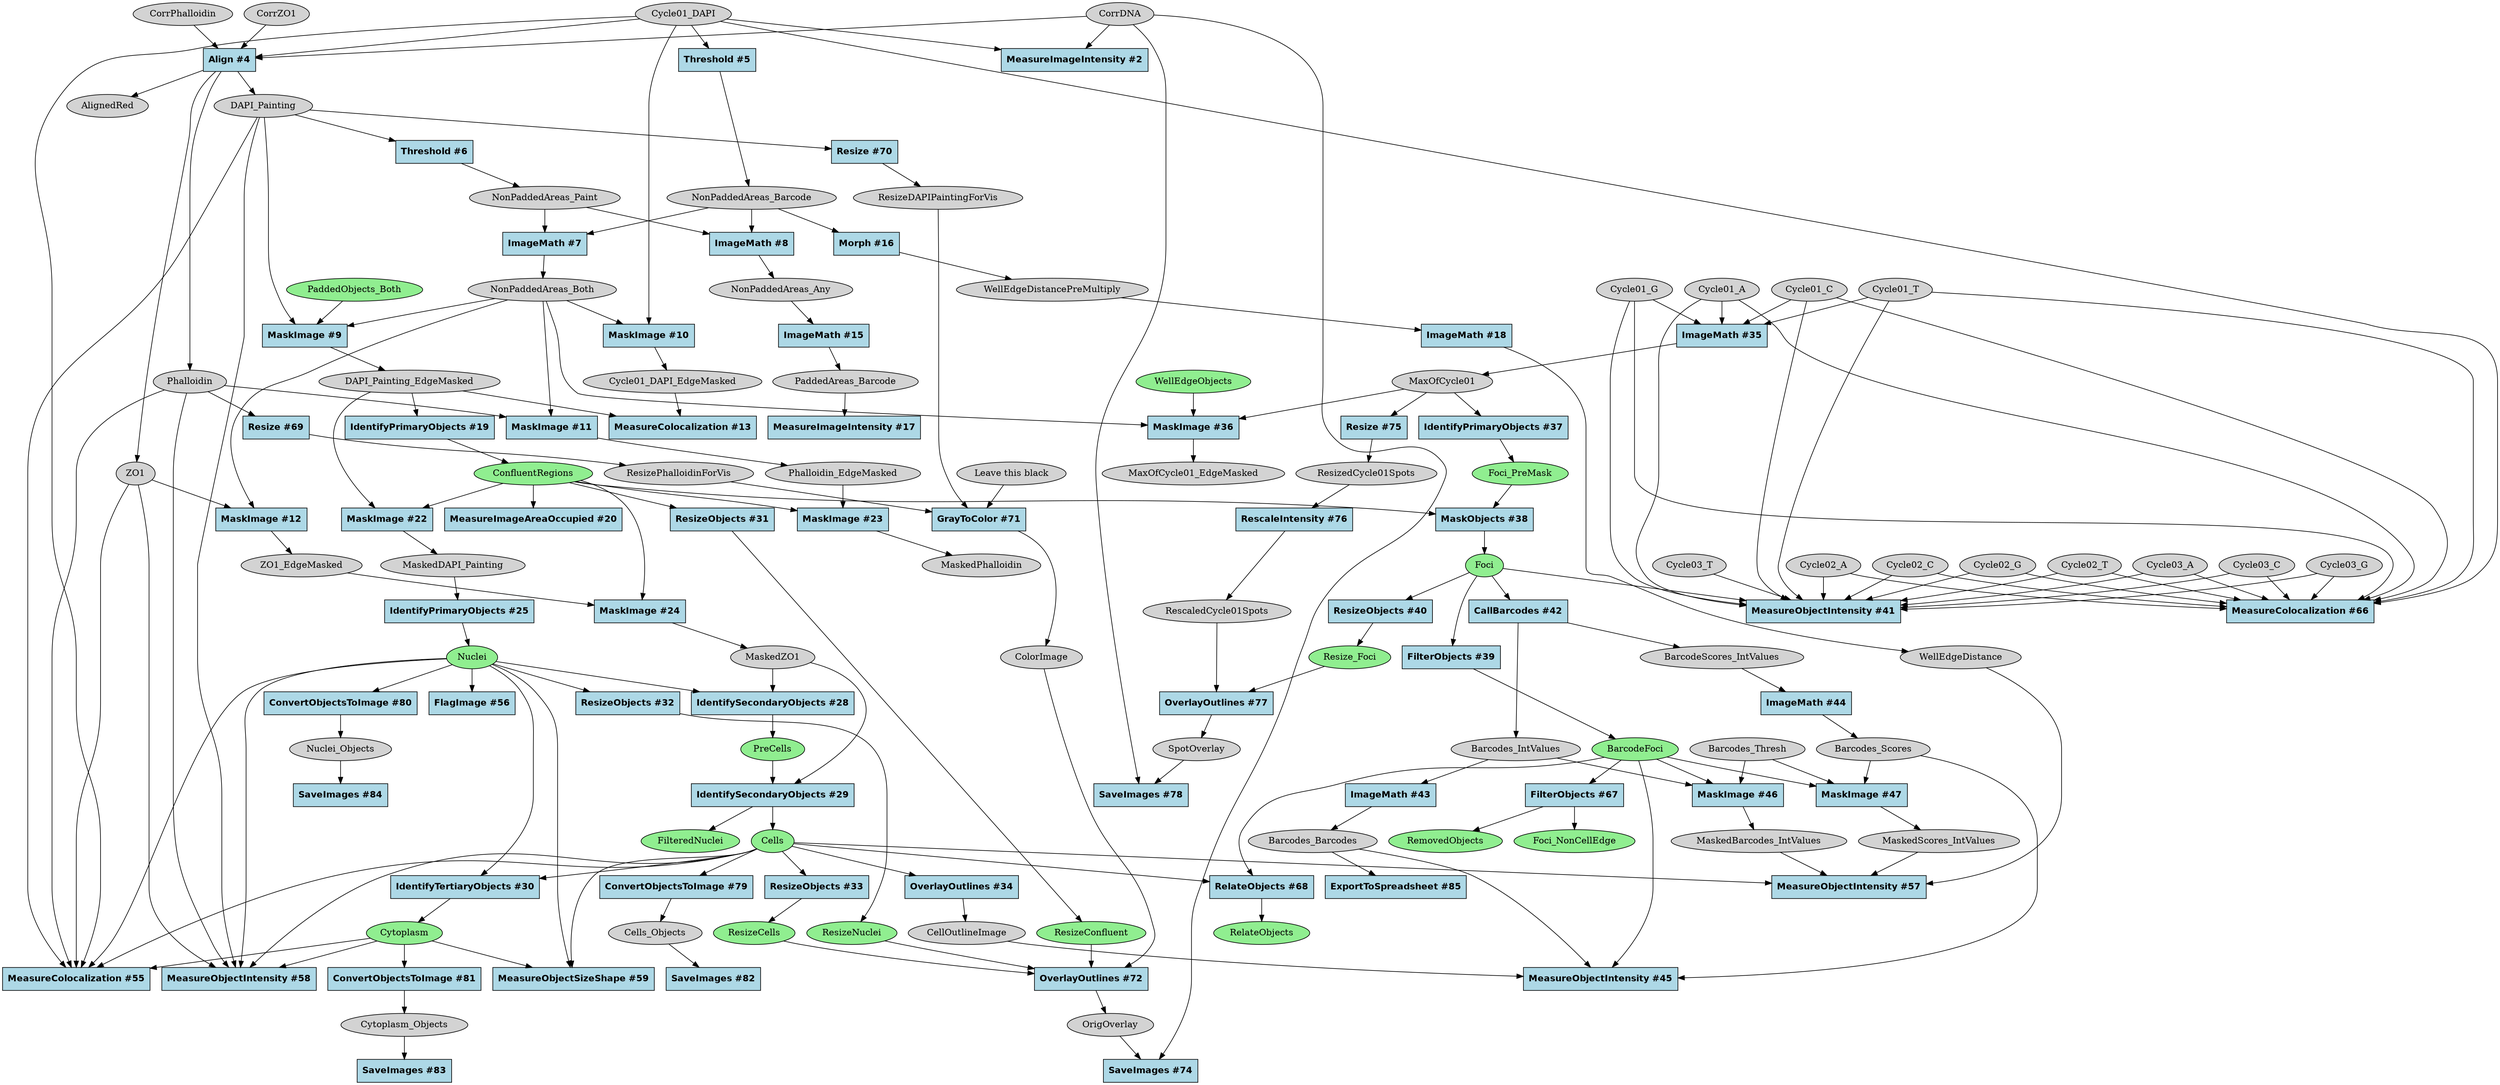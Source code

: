 strict digraph {
"image__Leave this black" [type=image, label="Leave this black", shape=ellipse, style=filled, fillcolor=lightgray];
Align_d0c009c5 [type=module, label="Align #4", module_name=Align, module_num=4, original_num=4, stable_id="Align_d0c009c5", enabled=True, shape=box, style=filled, fontname="Helvetica-Bold", fillcolor=lightblue];
CallBarcodes_bc36b96a [type=module, label="CallBarcodes #42", module_name=CallBarcodes, module_num=42, original_num=42, stable_id="CallBarcodes_bc36b96a", enabled=True, shape=box, style=filled, fontname="Helvetica-Bold", fillcolor=lightblue];
ConvertObjectsToImage_3c1046f2 [type=module, label="ConvertObjectsToImage #79", module_name=ConvertObjectsToImage, module_num=79, original_num=79, stable_id="ConvertObjectsToImage_3c1046f2", enabled=True, shape=box, style=filled, fontname="Helvetica-Bold", fillcolor=lightblue];
ConvertObjectsToImage_51f82f98 [type=module, label="ConvertObjectsToImage #81", module_name=ConvertObjectsToImage, module_num=81, original_num=81, stable_id="ConvertObjectsToImage_51f82f98", enabled=True, shape=box, style=filled, fontname="Helvetica-Bold", fillcolor=lightblue];
ConvertObjectsToImage_f0cc435 [type=module, label="ConvertObjectsToImage #80", module_name=ConvertObjectsToImage, module_num=80, original_num=80, stable_id="ConvertObjectsToImage_f0cc435", enabled=True, shape=box, style=filled, fontname="Helvetica-Bold", fillcolor=lightblue];
ExportToSpreadsheet_1de119ea [type=module, label="ExportToSpreadsheet #85", module_name=ExportToSpreadsheet, module_num=85, original_num=85, stable_id="ExportToSpreadsheet_1de119ea", enabled=True, shape=box, style=filled, fontname="Helvetica-Bold", fillcolor=lightblue];
FilterObjects_a0d8b12f [type=module, label="FilterObjects #39", module_name=FilterObjects, module_num=39, original_num=39, stable_id="FilterObjects_a0d8b12f", enabled=True, shape=box, style=filled, fontname="Helvetica-Bold", fillcolor=lightblue];
FilterObjects_e8d31de3 [type=module, label="FilterObjects #67", module_name=FilterObjects, module_num=67, original_num=67, stable_id="FilterObjects_e8d31de3", enabled=True, shape=box, style=filled, fontname="Helvetica-Bold", fillcolor=lightblue];
FlagImage_3d76eed3 [type=module, label="FlagImage #56", module_name=FlagImage, module_num=56, original_num=56, stable_id="FlagImage_3d76eed3", enabled=True, shape=box, style=filled, fontname="Helvetica-Bold", fillcolor=lightblue];
GrayToColor_e2eac13e [type=module, label="GrayToColor #71", module_name=GrayToColor, module_num=71, original_num=71, stable_id="GrayToColor_e2eac13e", enabled=True, shape=box, style=filled, fontname="Helvetica-Bold", fillcolor=lightblue];
IdentifyPrimaryObjects_469f5b43 [type=module, label="IdentifyPrimaryObjects #25", module_name=IdentifyPrimaryObjects, module_num=25, original_num=25, stable_id="IdentifyPrimaryObjects_469f5b43", enabled=True, shape=box, style=filled, fontname="Helvetica-Bold", fillcolor=lightblue];
IdentifyPrimaryObjects_61616503 [type=module, label="IdentifyPrimaryObjects #19", module_name=IdentifyPrimaryObjects, module_num=19, original_num=19, stable_id="IdentifyPrimaryObjects_61616503", enabled=True, shape=box, style=filled, fontname="Helvetica-Bold", fillcolor=lightblue];
IdentifyPrimaryObjects_c40746df [type=module, label="IdentifyPrimaryObjects #37", module_name=IdentifyPrimaryObjects, module_num=37, original_num=37, stable_id="IdentifyPrimaryObjects_c40746df", enabled=True, shape=box, style=filled, fontname="Helvetica-Bold", fillcolor=lightblue];
IdentifySecondaryObjects_7ee30c54 [type=module, label="IdentifySecondaryObjects #29", module_name=IdentifySecondaryObjects, module_num=29, original_num=29, stable_id="IdentifySecondaryObjects_7ee30c54", enabled=True, shape=box, style=filled, fontname="Helvetica-Bold", fillcolor=lightblue];
IdentifySecondaryObjects_e49539f5 [type=module, label="IdentifySecondaryObjects #28", module_name=IdentifySecondaryObjects, module_num=28, original_num=28, stable_id="IdentifySecondaryObjects_e49539f5", enabled=True, shape=box, style=filled, fontname="Helvetica-Bold", fillcolor=lightblue];
IdentifyTertiaryObjects_ac7b69a9 [type=module, label="IdentifyTertiaryObjects #30", module_name=IdentifyTertiaryObjects, module_num=30, original_num=30, stable_id="IdentifyTertiaryObjects_ac7b69a9", enabled=True, shape=box, style=filled, fontname="Helvetica-Bold", fillcolor=lightblue];
ImageMath_1533b2a0 [type=module, label="ImageMath #43", module_name=ImageMath, module_num=43, original_num=43, stable_id="ImageMath_1533b2a0", enabled=True, shape=box, style=filled, fontname="Helvetica-Bold", fillcolor=lightblue];
ImageMath_280c71d2 [type=module, label="ImageMath #15", module_name=ImageMath, module_num=15, original_num=15, stable_id="ImageMath_280c71d2", enabled=True, shape=box, style=filled, fontname="Helvetica-Bold", fillcolor=lightblue];
ImageMath_500bfcca [type=module, label="ImageMath #7", module_name=ImageMath, module_num=7, original_num=7, stable_id="ImageMath_500bfcca", enabled=True, shape=box, style=filled, fontname="Helvetica-Bold", fillcolor=lightblue];
ImageMath_71d8e604 [type=module, label="ImageMath #18", module_name=ImageMath, module_num=18, original_num=18, stable_id="ImageMath_71d8e604", enabled=True, shape=box, style=filled, fontname="Helvetica-Bold", fillcolor=lightblue];
ImageMath_76ebca63 [type=module, label="ImageMath #8", module_name=ImageMath, module_num=8, original_num=8, stable_id="ImageMath_76ebca63", enabled=True, shape=box, style=filled, fontname="Helvetica-Bold", fillcolor=lightblue];
ImageMath_82709eb0 [type=module, label="ImageMath #35", module_name=ImageMath, module_num=35, original_num=35, stable_id="ImageMath_82709eb0", enabled=True, shape=box, style=filled, fontname="Helvetica-Bold", fillcolor=lightblue];
ImageMath_fd494492 [type=module, label="ImageMath #44", module_name=ImageMath, module_num=44, original_num=44, stable_id="ImageMath_fd494492", enabled=True, shape=box, style=filled, fontname="Helvetica-Bold", fillcolor=lightblue];
MaskImage_1c28bd3a [type=module, label="MaskImage #47", module_name=MaskImage, module_num=47, original_num=47, stable_id="MaskImage_1c28bd3a", enabled=True, shape=box, style=filled, fontname="Helvetica-Bold", fillcolor=lightblue];
MaskImage_37983b23 [type=module, label="MaskImage #24", module_name=MaskImage, module_num=24, original_num=24, stable_id="MaskImage_37983b23", enabled=True, shape=box, style=filled, fontname="Helvetica-Bold", fillcolor=lightblue];
MaskImage_5611c620 [type=module, label="MaskImage #46", module_name=MaskImage, module_num=46, original_num=46, stable_id="MaskImage_5611c620", enabled=True, shape=box, style=filled, fontname="Helvetica-Bold", fillcolor=lightblue];
MaskImage_5b78475 [type=module, label="MaskImage #36", module_name=MaskImage, module_num=36, original_num=36, stable_id="MaskImage_5b78475", enabled=True, shape=box, style=filled, fontname="Helvetica-Bold", fillcolor=lightblue];
MaskImage_877fe076 [type=module, label="MaskImage #12", module_name=MaskImage, module_num=12, original_num=12, stable_id="MaskImage_877fe076", enabled=True, shape=box, style=filled, fontname="Helvetica-Bold", fillcolor=lightblue];
MaskImage_8db1ea12 [type=module, label="MaskImage #9", module_name=MaskImage, module_num=9, original_num=9, stable_id="MaskImage_8db1ea12", enabled=True, shape=box, style=filled, fontname="Helvetica-Bold", fillcolor=lightblue];
MaskImage_b527d157 [type=module, label="MaskImage #10", module_name=MaskImage, module_num=10, original_num=10, stable_id="MaskImage_b527d157", enabled=True, shape=box, style=filled, fontname="Helvetica-Bold", fillcolor=lightblue];
MaskImage_da1549b4 [type=module, label="MaskImage #11", module_name=MaskImage, module_num=11, original_num=11, stable_id="MaskImage_da1549b4", enabled=True, shape=box, style=filled, fontname="Helvetica-Bold", fillcolor=lightblue];
MaskImage_e05533c6 [type=module, label="MaskImage #22", module_name=MaskImage, module_num=22, original_num=22, stable_id="MaskImage_e05533c6", enabled=True, shape=box, style=filled, fontname="Helvetica-Bold", fillcolor=lightblue];
MaskImage_fee3a5da [type=module, label="MaskImage #23", module_name=MaskImage, module_num=23, original_num=23, stable_id="MaskImage_fee3a5da", enabled=True, shape=box, style=filled, fontname="Helvetica-Bold", fillcolor=lightblue];
MaskObjects_cc9b4af4 [type=module, label="MaskObjects #38", module_name=MaskObjects, module_num=38, original_num=38, stable_id="MaskObjects_cc9b4af4", enabled=True, shape=box, style=filled, fontname="Helvetica-Bold", fillcolor=lightblue];
MeasureColocalization_11dc7f83 [type=module, label="MeasureColocalization #13", module_name=MeasureColocalization, module_num=13, original_num=13, stable_id="MeasureColocalization_11dc7f83", enabled=True, shape=box, style=filled, fontname="Helvetica-Bold", fillcolor=lightblue];
MeasureColocalization_42947605 [type=module, label="MeasureColocalization #66", module_name=MeasureColocalization, module_num=66, original_num=66, stable_id="MeasureColocalization_42947605", enabled=True, shape=box, style=filled, fontname="Helvetica-Bold", fillcolor=lightblue];
MeasureColocalization_b64ad458 [type=module, label="MeasureColocalization #55", module_name=MeasureColocalization, module_num=55, original_num=55, stable_id="MeasureColocalization_b64ad458", enabled=True, shape=box, style=filled, fontname="Helvetica-Bold", fillcolor=lightblue];
MeasureImageAreaOccupied_6bb28693 [type=module, label="MeasureImageAreaOccupied #20", module_name=MeasureImageAreaOccupied, module_num=20, original_num=20, stable_id="MeasureImageAreaOccupied_6bb28693", enabled=True, shape=box, style=filled, fontname="Helvetica-Bold", fillcolor=lightblue];
MeasureImageIntensity_b80df925 [type=module, label="MeasureImageIntensity #2", module_name=MeasureImageIntensity, module_num=2, original_num=2, stable_id="MeasureImageIntensity_b80df925", enabled=True, shape=box, style=filled, fontname="Helvetica-Bold", fillcolor=lightblue];
MeasureImageIntensity_cd880b23 [type=module, label="MeasureImageIntensity #17", module_name=MeasureImageIntensity, module_num=17, original_num=17, stable_id="MeasureImageIntensity_cd880b23", enabled=True, shape=box, style=filled, fontname="Helvetica-Bold", fillcolor=lightblue];
MeasureObjectIntensity_40d9dc39 [type=module, label="MeasureObjectIntensity #41", module_name=MeasureObjectIntensity, module_num=41, original_num=41, stable_id="MeasureObjectIntensity_40d9dc39", enabled=True, shape=box, style=filled, fontname="Helvetica-Bold", fillcolor=lightblue];
MeasureObjectIntensity_5adac90b [type=module, label="MeasureObjectIntensity #57", module_name=MeasureObjectIntensity, module_num=57, original_num=57, stable_id="MeasureObjectIntensity_5adac90b", enabled=True, shape=box, style=filled, fontname="Helvetica-Bold", fillcolor=lightblue];
MeasureObjectIntensity_93a3ea7d [type=module, label="MeasureObjectIntensity #58", module_name=MeasureObjectIntensity, module_num=58, original_num=58, stable_id="MeasureObjectIntensity_93a3ea7d", enabled=True, shape=box, style=filled, fontname="Helvetica-Bold", fillcolor=lightblue];
MeasureObjectIntensity_f0c4470c [type=module, label="MeasureObjectIntensity #45", module_name=MeasureObjectIntensity, module_num=45, original_num=45, stable_id="MeasureObjectIntensity_f0c4470c", enabled=True, shape=box, style=filled, fontname="Helvetica-Bold", fillcolor=lightblue];
MeasureObjectSizeShape_33e152a1 [type=module, label="MeasureObjectSizeShape #59", module_name=MeasureObjectSizeShape, module_num=59, original_num=59, stable_id="MeasureObjectSizeShape_33e152a1", enabled=True, shape=box, style=filled, fontname="Helvetica-Bold", fillcolor=lightblue];
Morph_f5cbf7cb [type=module, label="Morph #16", module_name=Morph, module_num=16, original_num=16, stable_id="Morph_f5cbf7cb", enabled=True, shape=box, style=filled, fontname="Helvetica-Bold", fillcolor=lightblue];
OverlayOutlines_5eab99c7 [type=module, label="OverlayOutlines #77", module_name=OverlayOutlines, module_num=77, original_num=77, stable_id="OverlayOutlines_5eab99c7", enabled=True, shape=box, style=filled, fontname="Helvetica-Bold", fillcolor=lightblue];
OverlayOutlines_61a2679e [type=module, label="OverlayOutlines #34", module_name=OverlayOutlines, module_num=34, original_num=34, stable_id="OverlayOutlines_61a2679e", enabled=True, shape=box, style=filled, fontname="Helvetica-Bold", fillcolor=lightblue];
OverlayOutlines_cfebace4 [type=module, label="OverlayOutlines #72", module_name=OverlayOutlines, module_num=72, original_num=72, stable_id="OverlayOutlines_cfebace4", enabled=True, shape=box, style=filled, fontname="Helvetica-Bold", fillcolor=lightblue];
RelateObjects_fcb38012 [type=module, label="RelateObjects #68", module_name=RelateObjects, module_num=68, original_num=68, stable_id="RelateObjects_fcb38012", enabled=True, shape=box, style=filled, fontname="Helvetica-Bold", fillcolor=lightblue];
RescaleIntensity_f3506eb1 [type=module, label="RescaleIntensity #76", module_name=RescaleIntensity, module_num=76, original_num=76, stable_id="RescaleIntensity_f3506eb1", enabled=True, shape=box, style=filled, fontname="Helvetica-Bold", fillcolor=lightblue];
ResizeObjects_184fe8c2 [type=module, label="ResizeObjects #31", module_name=ResizeObjects, module_num=31, original_num=31, stable_id="ResizeObjects_184fe8c2", enabled=True, shape=box, style=filled, fontname="Helvetica-Bold", fillcolor=lightblue];
ResizeObjects_29dfc2dc [type=module, label="ResizeObjects #40", module_name=ResizeObjects, module_num=40, original_num=40, stable_id="ResizeObjects_29dfc2dc", enabled=True, shape=box, style=filled, fontname="Helvetica-Bold", fillcolor=lightblue];
ResizeObjects_4d4d450 [type=module, label="ResizeObjects #33", module_name=ResizeObjects, module_num=33, original_num=33, stable_id="ResizeObjects_4d4d450", enabled=True, shape=box, style=filled, fontname="Helvetica-Bold", fillcolor=lightblue];
ResizeObjects_a180598e [type=module, label="ResizeObjects #32", module_name=ResizeObjects, module_num=32, original_num=32, stable_id="ResizeObjects_a180598e", enabled=True, shape=box, style=filled, fontname="Helvetica-Bold", fillcolor=lightblue];
Resize_8b00446f [type=module, label="Resize #69", module_name=Resize, module_num=69, original_num=69, stable_id="Resize_8b00446f", enabled=True, shape=box, style=filled, fontname="Helvetica-Bold", fillcolor=lightblue];
Resize_ad058f57 [type=module, label="Resize #70", module_name=Resize, module_num=70, original_num=70, stable_id="Resize_ad058f57", enabled=True, shape=box, style=filled, fontname="Helvetica-Bold", fillcolor=lightblue];
Resize_b7f4005c [type=module, label="Resize #75", module_name=Resize, module_num=75, original_num=75, stable_id="Resize_b7f4005c", enabled=True, shape=box, style=filled, fontname="Helvetica-Bold", fillcolor=lightblue];
SaveImages_22818067 [type=module, label="SaveImages #82", module_name=SaveImages, module_num=82, original_num=82, stable_id="SaveImages_22818067", enabled=True, shape=box, style=filled, fontname="Helvetica-Bold", fillcolor=lightblue];
SaveImages_2c5c819a [type=module, label="SaveImages #84", module_name=SaveImages, module_num=84, original_num=84, stable_id="SaveImages_2c5c819a", enabled=True, shape=box, style=filled, fontname="Helvetica-Bold", fillcolor=lightblue];
SaveImages_bef43005 [type=module, label="SaveImages #78", module_name=SaveImages, module_num=78, original_num=78, stable_id="SaveImages_bef43005", enabled=True, shape=box, style=filled, fontname="Helvetica-Bold", fillcolor=lightblue];
SaveImages_c7ae0a8c [type=module, label="SaveImages #74", module_name=SaveImages, module_num=74, original_num=74, stable_id="SaveImages_c7ae0a8c", enabled=True, shape=box, style=filled, fontname="Helvetica-Bold", fillcolor=lightblue];
SaveImages_e910b9eb [type=module, label="SaveImages #83", module_name=SaveImages, module_num=83, original_num=83, stable_id="SaveImages_e910b9eb", enabled=True, shape=box, style=filled, fontname="Helvetica-Bold", fillcolor=lightblue];
Threshold_2b5e237d [type=module, label="Threshold #5", module_name=Threshold, module_num=5, original_num=5, stable_id="Threshold_2b5e237d", enabled=True, shape=box, style=filled, fontname="Helvetica-Bold", fillcolor=lightblue];
Threshold_3396c4ee [type=module, label="Threshold #6", module_name=Threshold, module_num=6, original_num=6, stable_id="Threshold_3396c4ee", enabled=True, shape=box, style=filled, fontname="Helvetica-Bold", fillcolor=lightblue];
image__AlignedRed [type=image, label=AlignedRed, shape=ellipse, style=filled, fillcolor=lightgray];
image__BarcodeScores_IntValues [type=image, label="BarcodeScores_IntValues", shape=ellipse, style=filled, fillcolor=lightgray];
image__Barcodes_Barcodes [type=image, label="Barcodes_Barcodes", shape=ellipse, style=filled, fillcolor=lightgray];
image__Barcodes_IntValues [type=image, label="Barcodes_IntValues", shape=ellipse, style=filled, fillcolor=lightgray];
image__Barcodes_Scores [type=image, label="Barcodes_Scores", shape=ellipse, style=filled, fillcolor=lightgray];
image__Barcodes_Thresh [type=image, label="Barcodes_Thresh", shape=ellipse, style=filled, fillcolor=lightgray];
image__CellOutlineImage [type=image, label=CellOutlineImage, shape=ellipse, style=filled, fillcolor=lightgray];
image__Cells_Objects [type=image, label="Cells_Objects", shape=ellipse, style=filled, fillcolor=lightgray];
image__ColorImage [type=image, label=ColorImage, shape=ellipse, style=filled, fillcolor=lightgray];
image__CorrDNA [type=image, label=CorrDNA, shape=ellipse, style=filled, fillcolor=lightgray];
image__CorrPhalloidin [type=image, label=CorrPhalloidin, shape=ellipse, style=filled, fillcolor=lightgray];
image__CorrZO1 [type=image, label=CorrZO1, shape=ellipse, style=filled, fillcolor=lightgray];
image__Cycle01_A [type=image, label="Cycle01_A", shape=ellipse, style=filled, fillcolor=lightgray];
image__Cycle01_C [type=image, label="Cycle01_C", shape=ellipse, style=filled, fillcolor=lightgray];
image__Cycle01_DAPI [type=image, label="Cycle01_DAPI", shape=ellipse, style=filled, fillcolor=lightgray];
image__Cycle01_DAPI_EdgeMasked [type=image, label="Cycle01_DAPI_EdgeMasked", shape=ellipse, style=filled, fillcolor=lightgray];
image__Cycle01_G [type=image, label="Cycle01_G", shape=ellipse, style=filled, fillcolor=lightgray];
image__Cycle01_T [type=image, label="Cycle01_T", shape=ellipse, style=filled, fillcolor=lightgray];
image__Cycle02_A [type=image, label="Cycle02_A", shape=ellipse, style=filled, fillcolor=lightgray];
image__Cycle02_C [type=image, label="Cycle02_C", shape=ellipse, style=filled, fillcolor=lightgray];
image__Cycle02_G [type=image, label="Cycle02_G", shape=ellipse, style=filled, fillcolor=lightgray];
image__Cycle02_T [type=image, label="Cycle02_T", shape=ellipse, style=filled, fillcolor=lightgray];
image__Cycle03_A [type=image, label="Cycle03_A", shape=ellipse, style=filled, fillcolor=lightgray];
image__Cycle03_C [type=image, label="Cycle03_C", shape=ellipse, style=filled, fillcolor=lightgray];
image__Cycle03_G [type=image, label="Cycle03_G", shape=ellipse, style=filled, fillcolor=lightgray];
image__Cycle03_T [type=image, label="Cycle03_T", shape=ellipse, style=filled, fillcolor=lightgray];
image__Cytoplasm_Objects [type=image, label="Cytoplasm_Objects", shape=ellipse, style=filled, fillcolor=lightgray];
image__DAPI_Painting [type=image, label="DAPI_Painting", shape=ellipse, style=filled, fillcolor=lightgray];
image__DAPI_Painting_EdgeMasked [type=image, label="DAPI_Painting_EdgeMasked", shape=ellipse, style=filled, fillcolor=lightgray];
image__MaskedBarcodes_IntValues [type=image, label="MaskedBarcodes_IntValues", shape=ellipse, style=filled, fillcolor=lightgray];
image__MaskedDAPI_Painting [type=image, label="MaskedDAPI_Painting", shape=ellipse, style=filled, fillcolor=lightgray];
image__MaskedPhalloidin [type=image, label=MaskedPhalloidin, shape=ellipse, style=filled, fillcolor=lightgray];
image__MaskedScores_IntValues [type=image, label="MaskedScores_IntValues", shape=ellipse, style=filled, fillcolor=lightgray];
image__MaskedZO1 [type=image, label=MaskedZO1, shape=ellipse, style=filled, fillcolor=lightgray];
image__MaxOfCycle01 [type=image, label=MaxOfCycle01, shape=ellipse, style=filled, fillcolor=lightgray];
image__MaxOfCycle01_EdgeMasked [type=image, label="MaxOfCycle01_EdgeMasked", shape=ellipse, style=filled, fillcolor=lightgray];
image__NonPaddedAreas_Any [type=image, label="NonPaddedAreas_Any", shape=ellipse, style=filled, fillcolor=lightgray];
image__NonPaddedAreas_Barcode [type=image, label="NonPaddedAreas_Barcode", shape=ellipse, style=filled, fillcolor=lightgray];
image__NonPaddedAreas_Both [type=image, label="NonPaddedAreas_Both", shape=ellipse, style=filled, fillcolor=lightgray];
image__NonPaddedAreas_Paint [type=image, label="NonPaddedAreas_Paint", shape=ellipse, style=filled, fillcolor=lightgray];
image__Nuclei_Objects [type=image, label="Nuclei_Objects", shape=ellipse, style=filled, fillcolor=lightgray];
image__OrigOverlay [type=image, label=OrigOverlay, shape=ellipse, style=filled, fillcolor=lightgray];
image__PaddedAreas_Barcode [type=image, label="PaddedAreas_Barcode", shape=ellipse, style=filled, fillcolor=lightgray];
image__Phalloidin [type=image, label=Phalloidin, shape=ellipse, style=filled, fillcolor=lightgray];
image__Phalloidin_EdgeMasked [type=image, label="Phalloidin_EdgeMasked", shape=ellipse, style=filled, fillcolor=lightgray];
image__RescaledCycle01Spots [type=image, label=RescaledCycle01Spots, shape=ellipse, style=filled, fillcolor=lightgray];
image__ResizeDAPIPaintingForVis [type=image, label=ResizeDAPIPaintingForVis, shape=ellipse, style=filled, fillcolor=lightgray];
image__ResizePhalloidinForVis [type=image, label=ResizePhalloidinForVis, shape=ellipse, style=filled, fillcolor=lightgray];
image__ResizedCycle01Spots [type=image, label=ResizedCycle01Spots, shape=ellipse, style=filled, fillcolor=lightgray];
image__SpotOverlay [type=image, label=SpotOverlay, shape=ellipse, style=filled, fillcolor=lightgray];
image__WellEdgeDistance [type=image, label=WellEdgeDistance, shape=ellipse, style=filled, fillcolor=lightgray];
image__WellEdgeDistancePreMultiply [type=image, label=WellEdgeDistancePreMultiply, shape=ellipse, style=filled, fillcolor=lightgray];
image__ZO1 [type=image, label=ZO1, shape=ellipse, style=filled, fillcolor=lightgray];
image__ZO1_EdgeMasked [type=image, label="ZO1_EdgeMasked", shape=ellipse, style=filled, fillcolor=lightgray];
object__BarcodeFoci [type=object, label=BarcodeFoci, shape=ellipse, style=filled, fillcolor=lightgreen];
object__Cells [type=object, label=Cells, shape=ellipse, style=filled, fillcolor=lightgreen];
object__ConfluentRegions [type=object, label=ConfluentRegions, shape=ellipse, style=filled, fillcolor=lightgreen];
object__Cytoplasm [type=object, label=Cytoplasm, shape=ellipse, style=filled, fillcolor=lightgreen];
object__FilteredNuclei [type=object, label=FilteredNuclei, shape=ellipse, style=filled, fillcolor=lightgreen];
object__Foci [type=object, label=Foci, shape=ellipse, style=filled, fillcolor=lightgreen];
object__Foci_NonCellEdge [type=object, label="Foci_NonCellEdge", shape=ellipse, style=filled, fillcolor=lightgreen];
object__Foci_PreMask [type=object, label="Foci_PreMask", shape=ellipse, style=filled, fillcolor=lightgreen];
object__Nuclei [type=object, label=Nuclei, shape=ellipse, style=filled, fillcolor=lightgreen];
object__PaddedObjects_Both [type=object, label="PaddedObjects_Both", shape=ellipse, style=filled, fillcolor=lightgreen];
object__PreCells [type=object, label=PreCells, shape=ellipse, style=filled, fillcolor=lightgreen];
object__RelateObjects [type=object, label=RelateObjects, shape=ellipse, style=filled, fillcolor=lightgreen];
object__RemovedObjects [type=object, label=RemovedObjects, shape=ellipse, style=filled, fillcolor=lightgreen];
object__ResizeCells [type=object, label=ResizeCells, shape=ellipse, style=filled, fillcolor=lightgreen];
object__ResizeConfluent [type=object, label=ResizeConfluent, shape=ellipse, style=filled, fillcolor=lightgreen];
object__ResizeNuclei [type=object, label=ResizeNuclei, shape=ellipse, style=filled, fillcolor=lightgreen];
object__Resize_Foci [type=object, label="Resize_Foci", shape=ellipse, style=filled, fillcolor=lightgreen];
object__WellEdgeObjects [type=object, label=WellEdgeObjects, shape=ellipse, style=filled, fillcolor=lightgreen];
"image__Leave this black" -> GrayToColor_e2eac13e [type="image_input"];
Align_d0c009c5 -> image__AlignedRed [type="image_output"];
Align_d0c009c5 -> image__DAPI_Painting [type="image_output"];
Align_d0c009c5 -> image__Phalloidin [type="image_output"];
Align_d0c009c5 -> image__ZO1 [type="image_output"];
CallBarcodes_bc36b96a -> image__BarcodeScores_IntValues [type="image_output"];
CallBarcodes_bc36b96a -> image__Barcodes_IntValues [type="image_output"];
ConvertObjectsToImage_3c1046f2 -> image__Cells_Objects [type="image_output"];
ConvertObjectsToImage_51f82f98 -> image__Cytoplasm_Objects [type="image_output"];
ConvertObjectsToImage_f0cc435 -> image__Nuclei_Objects [type="image_output"];
FilterObjects_a0d8b12f -> object__BarcodeFoci [type="object_output"];
FilterObjects_e8d31de3 -> object__Foci_NonCellEdge [type="object_output"];
FilterObjects_e8d31de3 -> object__RemovedObjects [type="object_output"];
GrayToColor_e2eac13e -> image__ColorImage [type="image_output"];
IdentifyPrimaryObjects_469f5b43 -> object__Nuclei [type="object_output"];
IdentifyPrimaryObjects_61616503 -> object__ConfluentRegions [type="object_output"];
IdentifyPrimaryObjects_c40746df -> object__Foci_PreMask [type="object_output"];
IdentifySecondaryObjects_7ee30c54 -> object__Cells [type="object_output"];
IdentifySecondaryObjects_7ee30c54 -> object__FilteredNuclei [type="object_output"];
IdentifySecondaryObjects_e49539f5 -> object__PreCells [type="object_output"];
IdentifyTertiaryObjects_ac7b69a9 -> object__Cytoplasm [type="object_output"];
ImageMath_1533b2a0 -> image__Barcodes_Barcodes [type="image_output"];
ImageMath_280c71d2 -> image__PaddedAreas_Barcode [type="image_output"];
ImageMath_500bfcca -> image__NonPaddedAreas_Both [type="image_output"];
ImageMath_71d8e604 -> image__WellEdgeDistance [type="image_output"];
ImageMath_76ebca63 -> image__NonPaddedAreas_Any [type="image_output"];
ImageMath_82709eb0 -> image__MaxOfCycle01 [type="image_output"];
ImageMath_fd494492 -> image__Barcodes_Scores [type="image_output"];
MaskImage_1c28bd3a -> image__MaskedScores_IntValues [type="image_output"];
MaskImage_37983b23 -> image__MaskedZO1 [type="image_output"];
MaskImage_5611c620 -> image__MaskedBarcodes_IntValues [type="image_output"];
MaskImage_5b78475 -> image__MaxOfCycle01_EdgeMasked [type="image_output"];
MaskImage_877fe076 -> image__ZO1_EdgeMasked [type="image_output"];
MaskImage_8db1ea12 -> image__DAPI_Painting_EdgeMasked [type="image_output"];
MaskImage_b527d157 -> image__Cycle01_DAPI_EdgeMasked [type="image_output"];
MaskImage_da1549b4 -> image__Phalloidin_EdgeMasked [type="image_output"];
MaskImage_e05533c6 -> image__MaskedDAPI_Painting [type="image_output"];
MaskImage_fee3a5da -> image__MaskedPhalloidin [type="image_output"];
MaskObjects_cc9b4af4 -> object__Foci [type="object_output"];
Morph_f5cbf7cb -> image__WellEdgeDistancePreMultiply [type="image_output"];
OverlayOutlines_5eab99c7 -> image__SpotOverlay [type="image_output"];
OverlayOutlines_61a2679e -> image__CellOutlineImage [type="image_output"];
OverlayOutlines_cfebace4 -> image__OrigOverlay [type="image_output"];
RelateObjects_fcb38012 -> object__RelateObjects [type="object_output"];
RescaleIntensity_f3506eb1 -> image__RescaledCycle01Spots [type="image_output"];
ResizeObjects_184fe8c2 -> object__ResizeConfluent [type="object_output"];
ResizeObjects_29dfc2dc -> object__Resize_Foci [type="object_output"];
ResizeObjects_4d4d450 -> object__ResizeCells [type="object_output"];
ResizeObjects_a180598e -> object__ResizeNuclei [type="object_output"];
Resize_8b00446f -> image__ResizePhalloidinForVis [type="image_output"];
Resize_ad058f57 -> image__ResizeDAPIPaintingForVis [type="image_output"];
Resize_b7f4005c -> image__ResizedCycle01Spots [type="image_output"];
Threshold_2b5e237d -> image__NonPaddedAreas_Barcode [type="image_output"];
Threshold_3396c4ee -> image__NonPaddedAreas_Paint [type="image_output"];
image__BarcodeScores_IntValues -> ImageMath_fd494492 [type="image_input"];
image__Barcodes_Barcodes -> ExportToSpreadsheet_1de119ea [type="image_input"];
image__Barcodes_Barcodes -> MeasureObjectIntensity_f0c4470c [type="image_list_input"];
image__Barcodes_IntValues -> ImageMath_1533b2a0 [type="image_input"];
image__Barcodes_IntValues -> MaskImage_5611c620 [type="image_input"];
image__Barcodes_Scores -> MaskImage_1c28bd3a [type="image_input"];
image__Barcodes_Scores -> MeasureObjectIntensity_f0c4470c [type="image_list_input"];
image__Barcodes_Thresh -> MaskImage_1c28bd3a [type="image_input"];
image__Barcodes_Thresh -> MaskImage_5611c620 [type="image_input"];
image__CellOutlineImage -> MeasureObjectIntensity_f0c4470c [type="image_list_input"];
image__Cells_Objects -> SaveImages_22818067 [type="image_input"];
image__ColorImage -> OverlayOutlines_cfebace4 [type="image_input"];
image__CorrDNA -> Align_d0c009c5 [type="image_input"];
image__CorrDNA -> MeasureImageIntensity_b80df925 [type="image_list_input"];
image__CorrDNA -> SaveImages_bef43005 [type="image_input"];
image__CorrDNA -> SaveImages_c7ae0a8c [type="image_input"];
image__CorrPhalloidin -> Align_d0c009c5 [type="image_input"];
image__CorrZO1 -> Align_d0c009c5 [type="image_input"];
image__Cycle01_A -> ImageMath_82709eb0 [type="image_input"];
image__Cycle01_A -> MeasureColocalization_42947605 [type="image_list_input"];
image__Cycle01_A -> MeasureObjectIntensity_40d9dc39 [type="image_list_input"];
image__Cycle01_C -> ImageMath_82709eb0 [type="image_input"];
image__Cycle01_C -> MeasureColocalization_42947605 [type="image_list_input"];
image__Cycle01_C -> MeasureObjectIntensity_40d9dc39 [type="image_list_input"];
image__Cycle01_DAPI -> Align_d0c009c5 [type="image_input"];
image__Cycle01_DAPI -> MaskImage_b527d157 [type="image_input"];
image__Cycle01_DAPI -> MeasureColocalization_42947605 [type="image_list_input"];
image__Cycle01_DAPI -> MeasureColocalization_b64ad458 [type="image_list_input"];
image__Cycle01_DAPI -> MeasureImageIntensity_b80df925 [type="image_list_input"];
image__Cycle01_DAPI -> Threshold_2b5e237d [type="image_input"];
image__Cycle01_DAPI_EdgeMasked -> MeasureColocalization_11dc7f83 [type="image_list_input"];
image__Cycle01_G -> ImageMath_82709eb0 [type="image_input"];
image__Cycle01_G -> MeasureColocalization_42947605 [type="image_list_input"];
image__Cycle01_G -> MeasureObjectIntensity_40d9dc39 [type="image_list_input"];
image__Cycle01_T -> ImageMath_82709eb0 [type="image_input"];
image__Cycle01_T -> MeasureColocalization_42947605 [type="image_list_input"];
image__Cycle01_T -> MeasureObjectIntensity_40d9dc39 [type="image_list_input"];
image__Cycle02_A -> MeasureColocalization_42947605 [type="image_list_input"];
image__Cycle02_A -> MeasureObjectIntensity_40d9dc39 [type="image_list_input"];
image__Cycle02_C -> MeasureColocalization_42947605 [type="image_list_input"];
image__Cycle02_C -> MeasureObjectIntensity_40d9dc39 [type="image_list_input"];
image__Cycle02_G -> MeasureColocalization_42947605 [type="image_list_input"];
image__Cycle02_G -> MeasureObjectIntensity_40d9dc39 [type="image_list_input"];
image__Cycle02_T -> MeasureColocalization_42947605 [type="image_list_input"];
image__Cycle02_T -> MeasureObjectIntensity_40d9dc39 [type="image_list_input"];
image__Cycle03_A -> MeasureColocalization_42947605 [type="image_list_input"];
image__Cycle03_A -> MeasureObjectIntensity_40d9dc39 [type="image_list_input"];
image__Cycle03_C -> MeasureColocalization_42947605 [type="image_list_input"];
image__Cycle03_C -> MeasureObjectIntensity_40d9dc39 [type="image_list_input"];
image__Cycle03_G -> MeasureColocalization_42947605 [type="image_list_input"];
image__Cycle03_G -> MeasureObjectIntensity_40d9dc39 [type="image_list_input"];
image__Cycle03_T -> MeasureObjectIntensity_40d9dc39 [type="image_list_input"];
image__Cytoplasm_Objects -> SaveImages_e910b9eb [type="image_input"];
image__DAPI_Painting -> MaskImage_8db1ea12 [type="image_input"];
image__DAPI_Painting -> MeasureColocalization_b64ad458 [type="image_list_input"];
image__DAPI_Painting -> MeasureObjectIntensity_93a3ea7d [type="image_list_input"];
image__DAPI_Painting -> Resize_ad058f57 [type="image_input"];
image__DAPI_Painting -> Threshold_3396c4ee [type="image_input"];
image__DAPI_Painting_EdgeMasked -> IdentifyPrimaryObjects_61616503 [type="image_input"];
image__DAPI_Painting_EdgeMasked -> MaskImage_e05533c6 [type="image_input"];
image__DAPI_Painting_EdgeMasked -> MeasureColocalization_11dc7f83 [type="image_list_input"];
image__MaskedBarcodes_IntValues -> MeasureObjectIntensity_5adac90b [type="image_list_input"];
image__MaskedDAPI_Painting -> IdentifyPrimaryObjects_469f5b43 [type="image_input"];
image__MaskedScores_IntValues -> MeasureObjectIntensity_5adac90b [type="image_list_input"];
image__MaskedZO1 -> IdentifySecondaryObjects_7ee30c54 [type="image_input"];
image__MaskedZO1 -> IdentifySecondaryObjects_e49539f5 [type="image_input"];
image__MaxOfCycle01 -> IdentifyPrimaryObjects_c40746df [type="image_input"];
image__MaxOfCycle01 -> MaskImage_5b78475 [type="image_input"];
image__MaxOfCycle01 -> Resize_b7f4005c [type="image_input"];
image__NonPaddedAreas_Any -> ImageMath_280c71d2 [type="image_input"];
image__NonPaddedAreas_Barcode -> ImageMath_500bfcca [type="image_input"];
image__NonPaddedAreas_Barcode -> ImageMath_76ebca63 [type="image_input"];
image__NonPaddedAreas_Barcode -> Morph_f5cbf7cb [type="image_input"];
image__NonPaddedAreas_Both -> MaskImage_5b78475 [type="image_input"];
image__NonPaddedAreas_Both -> MaskImage_877fe076 [type="image_input"];
image__NonPaddedAreas_Both -> MaskImage_8db1ea12 [type="image_input"];
image__NonPaddedAreas_Both -> MaskImage_b527d157 [type="image_input"];
image__NonPaddedAreas_Both -> MaskImage_da1549b4 [type="image_input"];
image__NonPaddedAreas_Paint -> ImageMath_500bfcca [type="image_input"];
image__NonPaddedAreas_Paint -> ImageMath_76ebca63 [type="image_input"];
image__Nuclei_Objects -> SaveImages_2c5c819a [type="image_input"];
image__OrigOverlay -> SaveImages_c7ae0a8c [type="image_input"];
image__PaddedAreas_Barcode -> MeasureImageIntensity_cd880b23 [type="image_list_input"];
image__Phalloidin -> MaskImage_da1549b4 [type="image_input"];
image__Phalloidin -> MeasureColocalization_b64ad458 [type="image_list_input"];
image__Phalloidin -> MeasureObjectIntensity_93a3ea7d [type="image_list_input"];
image__Phalloidin -> Resize_8b00446f [type="image_input"];
image__Phalloidin_EdgeMasked -> MaskImage_fee3a5da [type="image_input"];
image__RescaledCycle01Spots -> OverlayOutlines_5eab99c7 [type="image_input"];
image__ResizeDAPIPaintingForVis -> GrayToColor_e2eac13e [type="image_input"];
image__ResizePhalloidinForVis -> GrayToColor_e2eac13e [type="image_input"];
image__ResizedCycle01Spots -> RescaleIntensity_f3506eb1 [type="image_input"];
image__SpotOverlay -> SaveImages_bef43005 [type="image_input"];
image__WellEdgeDistance -> MeasureObjectIntensity_5adac90b [type="image_list_input"];
image__WellEdgeDistancePreMultiply -> ImageMath_71d8e604 [type="image_input"];
image__ZO1 -> MaskImage_877fe076 [type="image_input"];
image__ZO1 -> MeasureColocalization_b64ad458 [type="image_list_input"];
image__ZO1 -> MeasureObjectIntensity_93a3ea7d [type="image_list_input"];
image__ZO1_EdgeMasked -> MaskImage_37983b23 [type="image_input"];
object__BarcodeFoci -> FilterObjects_e8d31de3 [type="object_input"];
object__BarcodeFoci -> MaskImage_1c28bd3a [type="object_input"];
object__BarcodeFoci -> MaskImage_5611c620 [type="object_input"];
object__BarcodeFoci -> MeasureObjectIntensity_f0c4470c [type="object_list_input"];
object__BarcodeFoci -> RelateObjects_fcb38012 [type="object_input"];
object__Cells -> ConvertObjectsToImage_3c1046f2 [type="object_input"];
object__Cells -> IdentifyTertiaryObjects_ac7b69a9 [type="object_input"];
object__Cells -> MeasureColocalization_b64ad458 [type="object_list_input"];
object__Cells -> MeasureObjectIntensity_5adac90b [type="object_list_input"];
object__Cells -> MeasureObjectIntensity_93a3ea7d [type="object_list_input"];
object__Cells -> MeasureObjectSizeShape_33e152a1 [type="object_list_input"];
object__Cells -> OverlayOutlines_61a2679e [type="object_input"];
object__Cells -> RelateObjects_fcb38012 [type="object_input"];
object__Cells -> ResizeObjects_4d4d450 [type="object_input"];
object__ConfluentRegions -> MaskImage_37983b23 [type="object_input"];
object__ConfluentRegions -> MaskImage_e05533c6 [type="object_input"];
object__ConfluentRegions -> MaskImage_fee3a5da [type="object_input"];
object__ConfluentRegions -> MaskObjects_cc9b4af4 [type="object_input"];
object__ConfluentRegions -> MeasureImageAreaOccupied_6bb28693 [type="object_list_input"];
object__ConfluentRegions -> ResizeObjects_184fe8c2 [type="object_input"];
object__Cytoplasm -> ConvertObjectsToImage_51f82f98 [type="object_input"];
object__Cytoplasm -> MeasureColocalization_b64ad458 [type="object_list_input"];
object__Cytoplasm -> MeasureObjectIntensity_93a3ea7d [type="object_list_input"];
object__Cytoplasm -> MeasureObjectSizeShape_33e152a1 [type="object_list_input"];
object__Foci -> CallBarcodes_bc36b96a [type="object_input"];
object__Foci -> FilterObjects_a0d8b12f [type="object_input"];
object__Foci -> MeasureObjectIntensity_40d9dc39 [type="object_list_input"];
object__Foci -> ResizeObjects_29dfc2dc [type="object_input"];
object__Foci_PreMask -> MaskObjects_cc9b4af4 [type="object_input"];
object__Nuclei -> ConvertObjectsToImage_f0cc435 [type="object_input"];
object__Nuclei -> FlagImage_3d76eed3 [type="object_input"];
object__Nuclei -> IdentifySecondaryObjects_e49539f5 [type="object_input"];
object__Nuclei -> IdentifyTertiaryObjects_ac7b69a9 [type="object_input"];
object__Nuclei -> MeasureColocalization_b64ad458 [type="object_list_input"];
object__Nuclei -> MeasureObjectIntensity_93a3ea7d [type="object_list_input"];
object__Nuclei -> MeasureObjectSizeShape_33e152a1 [type="object_list_input"];
object__Nuclei -> ResizeObjects_a180598e [type="object_input"];
object__PaddedObjects_Both -> MaskImage_8db1ea12 [type="object_input"];
object__PreCells -> IdentifySecondaryObjects_7ee30c54 [type="object_input"];
object__ResizeCells -> OverlayOutlines_cfebace4 [type="object_input"];
object__ResizeConfluent -> OverlayOutlines_cfebace4 [type="object_input"];
object__ResizeNuclei -> OverlayOutlines_cfebace4 [type="object_input"];
object__Resize_Foci -> OverlayOutlines_5eab99c7 [type="object_input"];
object__WellEdgeObjects -> MaskImage_5b78475 [type="object_input"];
}
